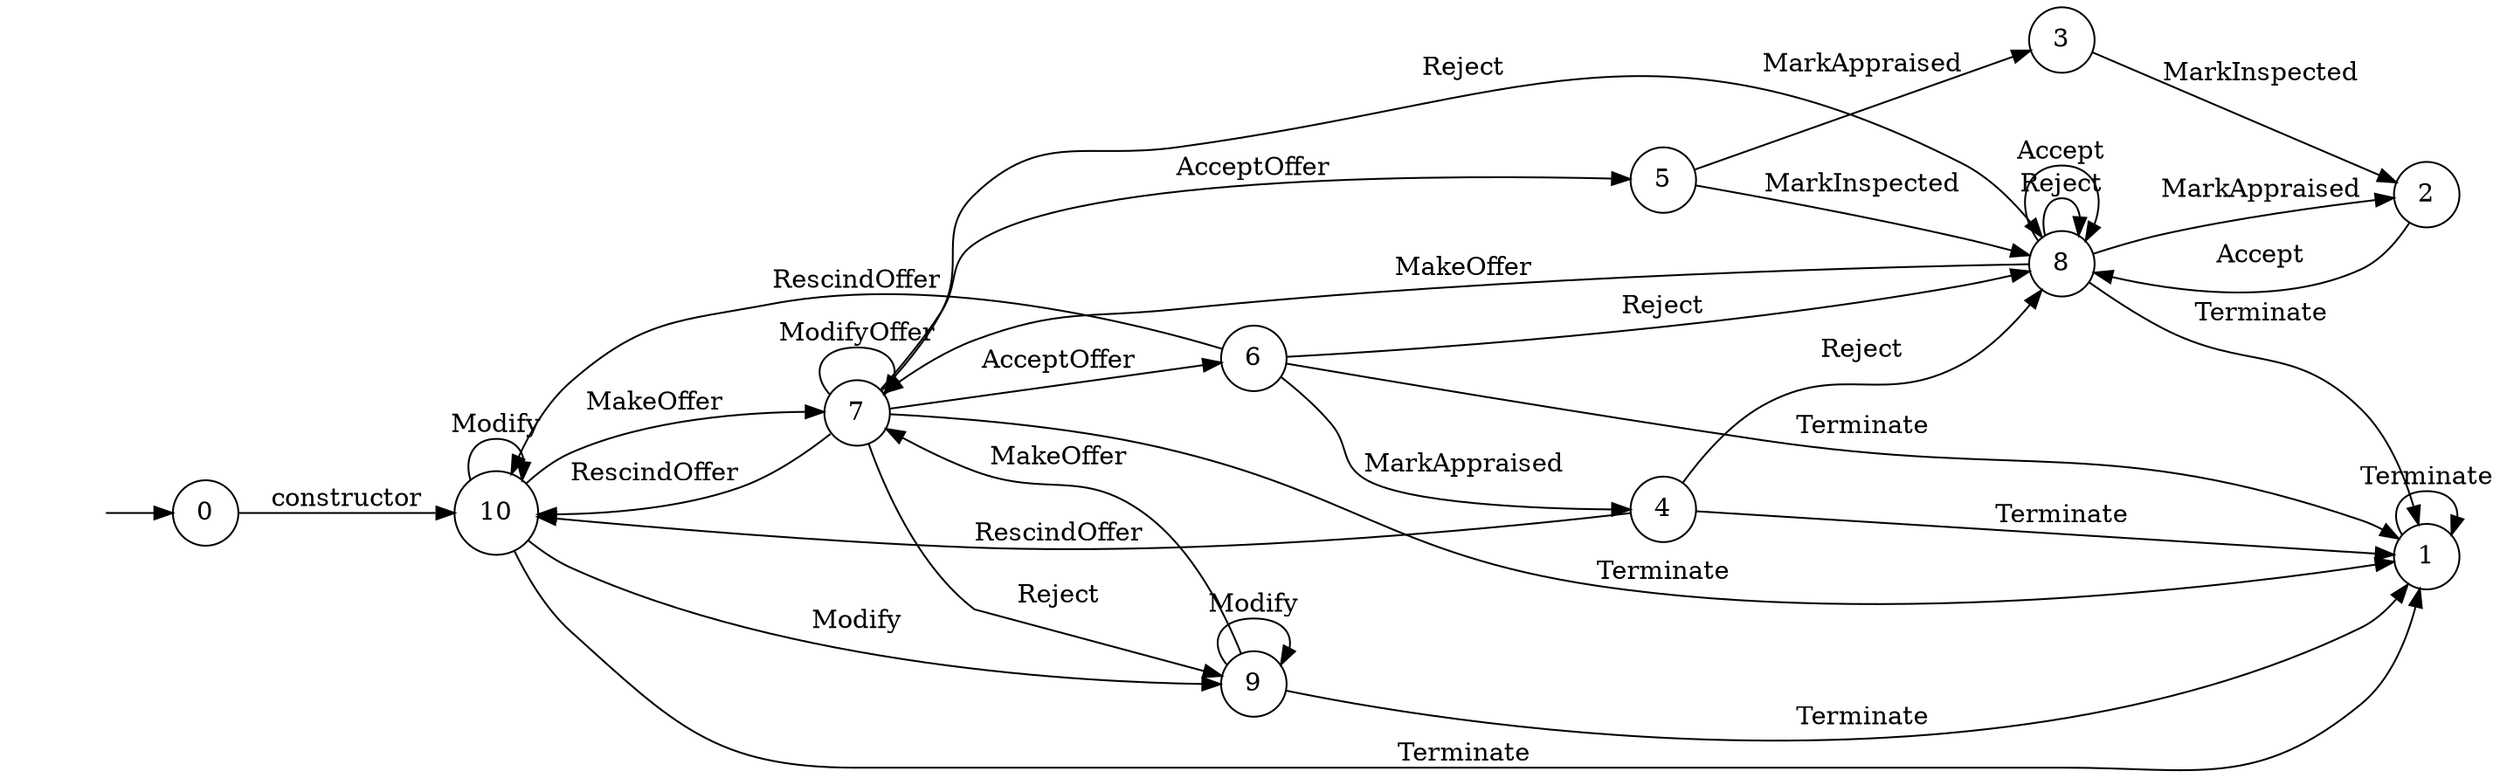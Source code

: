 digraph "Dapp-Automata-data/fuzzer/testnetdata-model-rq1/AssetTransfer/FSM-9" {
	graph [rankdir=LR]
	"" [label="" shape=plaintext]
	10 [label=10 shape=circle]
	5 [label=5 shape=circle]
	2 [label=2 shape=circle]
	6 [label=6 shape=circle]
	4 [label=4 shape=circle]
	8 [label=8 shape=circle]
	3 [label=3 shape=circle]
	1 [label=1 shape=circle]
	7 [label=7 shape=circle]
	0 [label=0 shape=circle]
	9 [label=9 shape=circle]
	"" -> 0 [label=""]
	0 -> 10 [label=constructor]
	10 -> 7 [label=MakeOffer]
	10 -> 1 [label=Terminate]
	10 -> 10 [label=Modify]
	10 -> 9 [label=Modify]
	9 -> 7 [label=MakeOffer]
	9 -> 1 [label=Terminate]
	9 -> 9 [label=Modify]
	1 -> 1 [label=Terminate]
	7 -> 1 [label=Terminate]
	7 -> 5 [label=AcceptOffer]
	7 -> 6 [label=AcceptOffer]
	7 -> 10 [label=RescindOffer]
	7 -> 8 [label=Reject]
	7 -> 9 [label=Reject]
	7 -> 7 [label=ModifyOffer]
	8 -> 7 [label=MakeOffer]
	8 -> 1 [label=Terminate]
	8 -> 2 [label=MarkAppraised]
	8 -> 8 [label=Reject]
	8 -> 8 [label=Accept]
	4 -> 1 [label=Terminate]
	4 -> 10 [label=RescindOffer]
	4 -> 8 [label=Reject]
	3 -> 2 [label=MarkInspected]
	2 -> 8 [label=Accept]
	6 -> 1 [label=Terminate]
	6 -> 10 [label=RescindOffer]
	6 -> 4 [label=MarkAppraised]
	6 -> 8 [label=Reject]
	5 -> 3 [label=MarkAppraised]
	5 -> 8 [label=MarkInspected]
}
